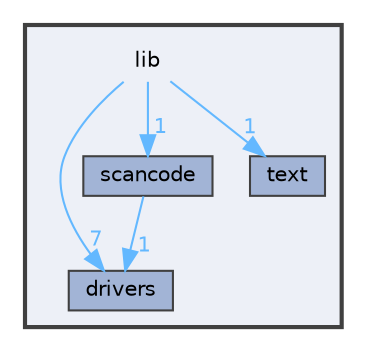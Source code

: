digraph "lib"
{
 // LATEX_PDF_SIZE
  bgcolor="transparent";
  edge [fontname=Helvetica,fontsize=10,labelfontname=Helvetica,labelfontsize=10];
  node [fontname=Helvetica,fontsize=10,shape=box,height=0.2,width=0.4];
  compound=true
  subgraph clusterdir_97aefd0d527b934f1d99a682da8fe6a9 {
    graph [ bgcolor="#edf0f7", pencolor="grey25", label="", fontname=Helvetica,fontsize=10 style="filled,bold", URL="dir_97aefd0d527b934f1d99a682da8fe6a9.html",tooltip=""]
    dir_97aefd0d527b934f1d99a682da8fe6a9 [shape=plaintext, label="lib"];
  dir_47dd3e7e38a2e0ce703a37c1012486e7 [label="drivers", fillcolor="#a2b4d6", color="grey25", style="filled", URL="dir_47dd3e7e38a2e0ce703a37c1012486e7.html",tooltip=""];
  dir_1a130ff735c8a0dc4b21eece30c275de [label="scancode", fillcolor="#a2b4d6", color="grey25", style="filled", URL="dir_1a130ff735c8a0dc4b21eece30c275de.html",tooltip=""];
  dir_f86c28b49cb27d83aa82148df815f8a6 [label="text", fillcolor="#a2b4d6", color="grey25", style="filled", URL="dir_f86c28b49cb27d83aa82148df815f8a6.html",tooltip=""];
  }
  dir_97aefd0d527b934f1d99a682da8fe6a9->dir_1a130ff735c8a0dc4b21eece30c275de [headlabel="1", labeldistance=1.5 headhref="dir_000004_000005.html" color="steelblue1" fontcolor="steelblue1"];
  dir_97aefd0d527b934f1d99a682da8fe6a9->dir_47dd3e7e38a2e0ce703a37c1012486e7 [headlabel="7", labeldistance=1.5 headhref="dir_000004_000001.html" color="steelblue1" fontcolor="steelblue1"];
  dir_97aefd0d527b934f1d99a682da8fe6a9->dir_f86c28b49cb27d83aa82148df815f8a6 [headlabel="1", labeldistance=1.5 headhref="dir_000004_000007.html" color="steelblue1" fontcolor="steelblue1"];
  dir_1a130ff735c8a0dc4b21eece30c275de->dir_47dd3e7e38a2e0ce703a37c1012486e7 [headlabel="1", labeldistance=1.5 headhref="dir_000005_000001.html" color="steelblue1" fontcolor="steelblue1"];
}
